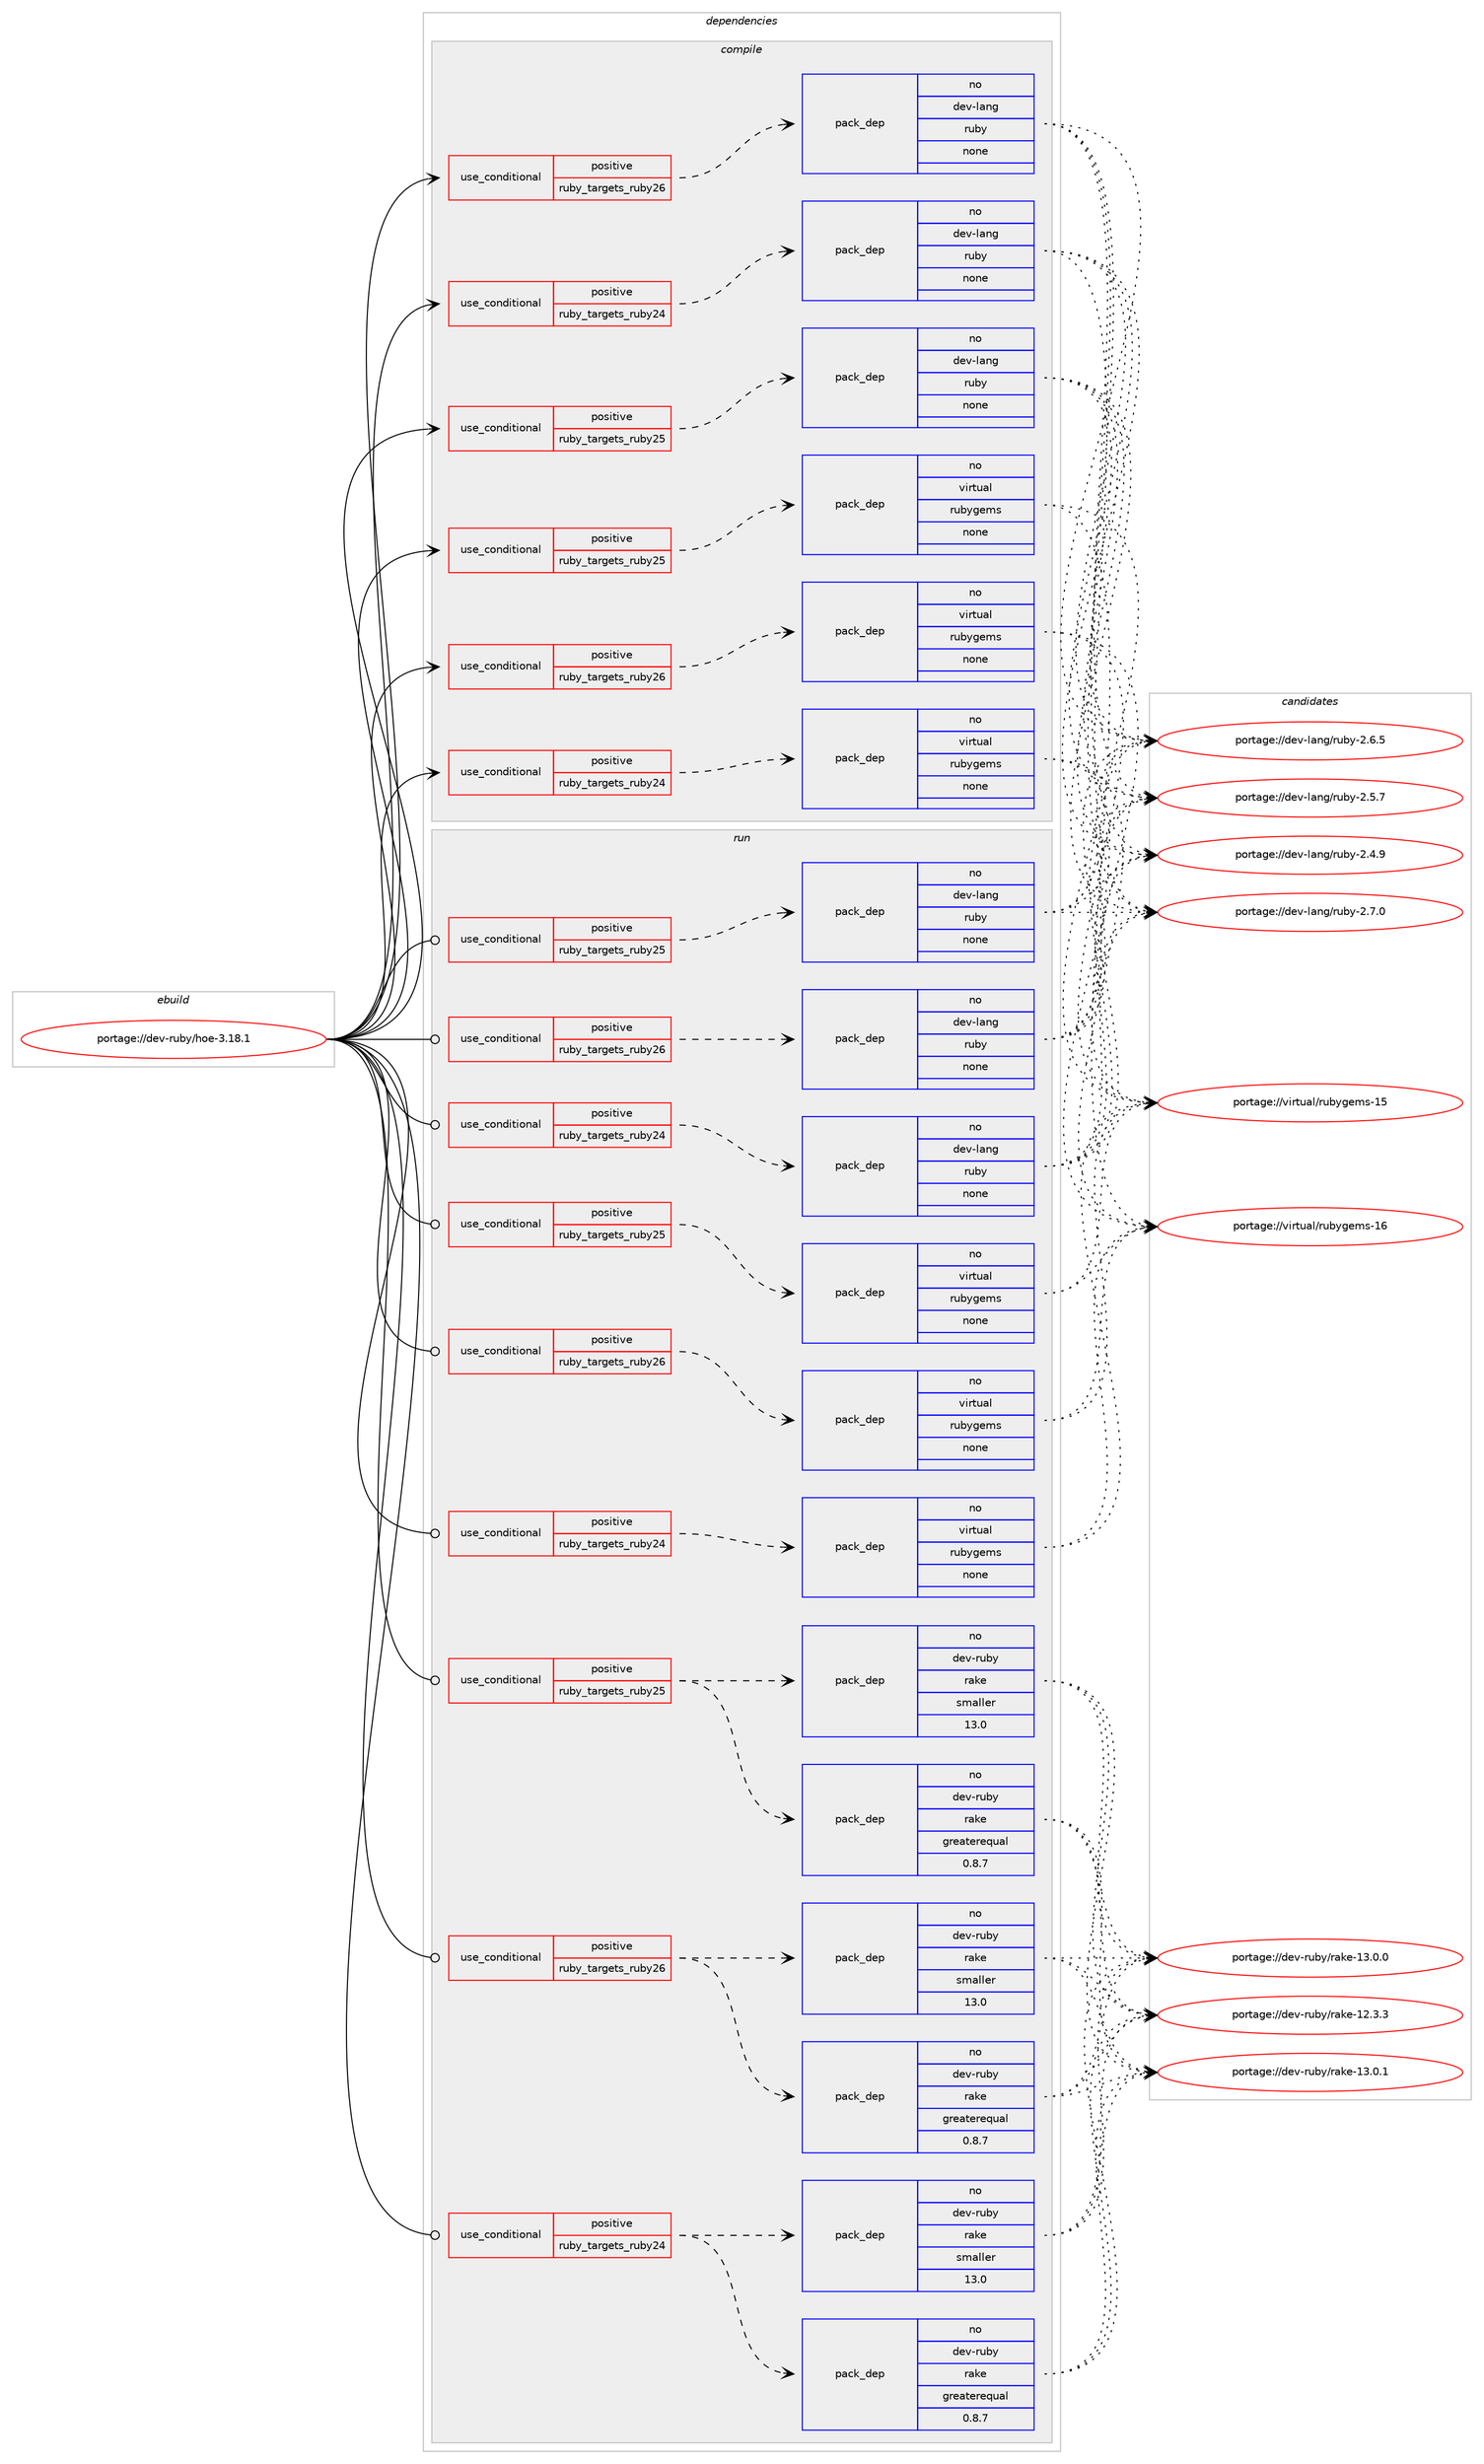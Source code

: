 digraph prolog {

# *************
# Graph options
# *************

newrank=true;
concentrate=true;
compound=true;
graph [rankdir=LR,fontname=Helvetica,fontsize=10,ranksep=1.5];#, ranksep=2.5, nodesep=0.2];
edge  [arrowhead=vee];
node  [fontname=Helvetica,fontsize=10];

# **********
# The ebuild
# **********

subgraph cluster_leftcol {
color=gray;
label=<<i>ebuild</i>>;
id [label="portage://dev-ruby/hoe-3.18.1", color=red, width=4, href="../dev-ruby/hoe-3.18.1.svg"];
}

# ****************
# The dependencies
# ****************

subgraph cluster_midcol {
color=gray;
label=<<i>dependencies</i>>;
subgraph cluster_compile {
fillcolor="#eeeeee";
style=filled;
label=<<i>compile</i>>;
subgraph cond85507 {
dependency352552 [label=<<TABLE BORDER="0" CELLBORDER="1" CELLSPACING="0" CELLPADDING="4"><TR><TD ROWSPAN="3" CELLPADDING="10">use_conditional</TD></TR><TR><TD>positive</TD></TR><TR><TD>ruby_targets_ruby24</TD></TR></TABLE>>, shape=none, color=red];
subgraph pack262232 {
dependency352553 [label=<<TABLE BORDER="0" CELLBORDER="1" CELLSPACING="0" CELLPADDING="4" WIDTH="220"><TR><TD ROWSPAN="6" CELLPADDING="30">pack_dep</TD></TR><TR><TD WIDTH="110">no</TD></TR><TR><TD>dev-lang</TD></TR><TR><TD>ruby</TD></TR><TR><TD>none</TD></TR><TR><TD></TD></TR></TABLE>>, shape=none, color=blue];
}
dependency352552:e -> dependency352553:w [weight=20,style="dashed",arrowhead="vee"];
}
id:e -> dependency352552:w [weight=20,style="solid",arrowhead="vee"];
subgraph cond85508 {
dependency352554 [label=<<TABLE BORDER="0" CELLBORDER="1" CELLSPACING="0" CELLPADDING="4"><TR><TD ROWSPAN="3" CELLPADDING="10">use_conditional</TD></TR><TR><TD>positive</TD></TR><TR><TD>ruby_targets_ruby24</TD></TR></TABLE>>, shape=none, color=red];
subgraph pack262233 {
dependency352555 [label=<<TABLE BORDER="0" CELLBORDER="1" CELLSPACING="0" CELLPADDING="4" WIDTH="220"><TR><TD ROWSPAN="6" CELLPADDING="30">pack_dep</TD></TR><TR><TD WIDTH="110">no</TD></TR><TR><TD>virtual</TD></TR><TR><TD>rubygems</TD></TR><TR><TD>none</TD></TR><TR><TD></TD></TR></TABLE>>, shape=none, color=blue];
}
dependency352554:e -> dependency352555:w [weight=20,style="dashed",arrowhead="vee"];
}
id:e -> dependency352554:w [weight=20,style="solid",arrowhead="vee"];
subgraph cond85509 {
dependency352556 [label=<<TABLE BORDER="0" CELLBORDER="1" CELLSPACING="0" CELLPADDING="4"><TR><TD ROWSPAN="3" CELLPADDING="10">use_conditional</TD></TR><TR><TD>positive</TD></TR><TR><TD>ruby_targets_ruby25</TD></TR></TABLE>>, shape=none, color=red];
subgraph pack262234 {
dependency352557 [label=<<TABLE BORDER="0" CELLBORDER="1" CELLSPACING="0" CELLPADDING="4" WIDTH="220"><TR><TD ROWSPAN="6" CELLPADDING="30">pack_dep</TD></TR><TR><TD WIDTH="110">no</TD></TR><TR><TD>dev-lang</TD></TR><TR><TD>ruby</TD></TR><TR><TD>none</TD></TR><TR><TD></TD></TR></TABLE>>, shape=none, color=blue];
}
dependency352556:e -> dependency352557:w [weight=20,style="dashed",arrowhead="vee"];
}
id:e -> dependency352556:w [weight=20,style="solid",arrowhead="vee"];
subgraph cond85510 {
dependency352558 [label=<<TABLE BORDER="0" CELLBORDER="1" CELLSPACING="0" CELLPADDING="4"><TR><TD ROWSPAN="3" CELLPADDING="10">use_conditional</TD></TR><TR><TD>positive</TD></TR><TR><TD>ruby_targets_ruby25</TD></TR></TABLE>>, shape=none, color=red];
subgraph pack262235 {
dependency352559 [label=<<TABLE BORDER="0" CELLBORDER="1" CELLSPACING="0" CELLPADDING="4" WIDTH="220"><TR><TD ROWSPAN="6" CELLPADDING="30">pack_dep</TD></TR><TR><TD WIDTH="110">no</TD></TR><TR><TD>virtual</TD></TR><TR><TD>rubygems</TD></TR><TR><TD>none</TD></TR><TR><TD></TD></TR></TABLE>>, shape=none, color=blue];
}
dependency352558:e -> dependency352559:w [weight=20,style="dashed",arrowhead="vee"];
}
id:e -> dependency352558:w [weight=20,style="solid",arrowhead="vee"];
subgraph cond85511 {
dependency352560 [label=<<TABLE BORDER="0" CELLBORDER="1" CELLSPACING="0" CELLPADDING="4"><TR><TD ROWSPAN="3" CELLPADDING="10">use_conditional</TD></TR><TR><TD>positive</TD></TR><TR><TD>ruby_targets_ruby26</TD></TR></TABLE>>, shape=none, color=red];
subgraph pack262236 {
dependency352561 [label=<<TABLE BORDER="0" CELLBORDER="1" CELLSPACING="0" CELLPADDING="4" WIDTH="220"><TR><TD ROWSPAN="6" CELLPADDING="30">pack_dep</TD></TR><TR><TD WIDTH="110">no</TD></TR><TR><TD>dev-lang</TD></TR><TR><TD>ruby</TD></TR><TR><TD>none</TD></TR><TR><TD></TD></TR></TABLE>>, shape=none, color=blue];
}
dependency352560:e -> dependency352561:w [weight=20,style="dashed",arrowhead="vee"];
}
id:e -> dependency352560:w [weight=20,style="solid",arrowhead="vee"];
subgraph cond85512 {
dependency352562 [label=<<TABLE BORDER="0" CELLBORDER="1" CELLSPACING="0" CELLPADDING="4"><TR><TD ROWSPAN="3" CELLPADDING="10">use_conditional</TD></TR><TR><TD>positive</TD></TR><TR><TD>ruby_targets_ruby26</TD></TR></TABLE>>, shape=none, color=red];
subgraph pack262237 {
dependency352563 [label=<<TABLE BORDER="0" CELLBORDER="1" CELLSPACING="0" CELLPADDING="4" WIDTH="220"><TR><TD ROWSPAN="6" CELLPADDING="30">pack_dep</TD></TR><TR><TD WIDTH="110">no</TD></TR><TR><TD>virtual</TD></TR><TR><TD>rubygems</TD></TR><TR><TD>none</TD></TR><TR><TD></TD></TR></TABLE>>, shape=none, color=blue];
}
dependency352562:e -> dependency352563:w [weight=20,style="dashed",arrowhead="vee"];
}
id:e -> dependency352562:w [weight=20,style="solid",arrowhead="vee"];
}
subgraph cluster_compileandrun {
fillcolor="#eeeeee";
style=filled;
label=<<i>compile and run</i>>;
}
subgraph cluster_run {
fillcolor="#eeeeee";
style=filled;
label=<<i>run</i>>;
subgraph cond85513 {
dependency352564 [label=<<TABLE BORDER="0" CELLBORDER="1" CELLSPACING="0" CELLPADDING="4"><TR><TD ROWSPAN="3" CELLPADDING="10">use_conditional</TD></TR><TR><TD>positive</TD></TR><TR><TD>ruby_targets_ruby24</TD></TR></TABLE>>, shape=none, color=red];
subgraph pack262238 {
dependency352565 [label=<<TABLE BORDER="0" CELLBORDER="1" CELLSPACING="0" CELLPADDING="4" WIDTH="220"><TR><TD ROWSPAN="6" CELLPADDING="30">pack_dep</TD></TR><TR><TD WIDTH="110">no</TD></TR><TR><TD>dev-lang</TD></TR><TR><TD>ruby</TD></TR><TR><TD>none</TD></TR><TR><TD></TD></TR></TABLE>>, shape=none, color=blue];
}
dependency352564:e -> dependency352565:w [weight=20,style="dashed",arrowhead="vee"];
}
id:e -> dependency352564:w [weight=20,style="solid",arrowhead="odot"];
subgraph cond85514 {
dependency352566 [label=<<TABLE BORDER="0" CELLBORDER="1" CELLSPACING="0" CELLPADDING="4"><TR><TD ROWSPAN="3" CELLPADDING="10">use_conditional</TD></TR><TR><TD>positive</TD></TR><TR><TD>ruby_targets_ruby24</TD></TR></TABLE>>, shape=none, color=red];
subgraph pack262239 {
dependency352567 [label=<<TABLE BORDER="0" CELLBORDER="1" CELLSPACING="0" CELLPADDING="4" WIDTH="220"><TR><TD ROWSPAN="6" CELLPADDING="30">pack_dep</TD></TR><TR><TD WIDTH="110">no</TD></TR><TR><TD>dev-ruby</TD></TR><TR><TD>rake</TD></TR><TR><TD>greaterequal</TD></TR><TR><TD>0.8.7</TD></TR></TABLE>>, shape=none, color=blue];
}
dependency352566:e -> dependency352567:w [weight=20,style="dashed",arrowhead="vee"];
subgraph pack262240 {
dependency352568 [label=<<TABLE BORDER="0" CELLBORDER="1" CELLSPACING="0" CELLPADDING="4" WIDTH="220"><TR><TD ROWSPAN="6" CELLPADDING="30">pack_dep</TD></TR><TR><TD WIDTH="110">no</TD></TR><TR><TD>dev-ruby</TD></TR><TR><TD>rake</TD></TR><TR><TD>smaller</TD></TR><TR><TD>13.0</TD></TR></TABLE>>, shape=none, color=blue];
}
dependency352566:e -> dependency352568:w [weight=20,style="dashed",arrowhead="vee"];
}
id:e -> dependency352566:w [weight=20,style="solid",arrowhead="odot"];
subgraph cond85515 {
dependency352569 [label=<<TABLE BORDER="0" CELLBORDER="1" CELLSPACING="0" CELLPADDING="4"><TR><TD ROWSPAN="3" CELLPADDING="10">use_conditional</TD></TR><TR><TD>positive</TD></TR><TR><TD>ruby_targets_ruby24</TD></TR></TABLE>>, shape=none, color=red];
subgraph pack262241 {
dependency352570 [label=<<TABLE BORDER="0" CELLBORDER="1" CELLSPACING="0" CELLPADDING="4" WIDTH="220"><TR><TD ROWSPAN="6" CELLPADDING="30">pack_dep</TD></TR><TR><TD WIDTH="110">no</TD></TR><TR><TD>virtual</TD></TR><TR><TD>rubygems</TD></TR><TR><TD>none</TD></TR><TR><TD></TD></TR></TABLE>>, shape=none, color=blue];
}
dependency352569:e -> dependency352570:w [weight=20,style="dashed",arrowhead="vee"];
}
id:e -> dependency352569:w [weight=20,style="solid",arrowhead="odot"];
subgraph cond85516 {
dependency352571 [label=<<TABLE BORDER="0" CELLBORDER="1" CELLSPACING="0" CELLPADDING="4"><TR><TD ROWSPAN="3" CELLPADDING="10">use_conditional</TD></TR><TR><TD>positive</TD></TR><TR><TD>ruby_targets_ruby25</TD></TR></TABLE>>, shape=none, color=red];
subgraph pack262242 {
dependency352572 [label=<<TABLE BORDER="0" CELLBORDER="1" CELLSPACING="0" CELLPADDING="4" WIDTH="220"><TR><TD ROWSPAN="6" CELLPADDING="30">pack_dep</TD></TR><TR><TD WIDTH="110">no</TD></TR><TR><TD>dev-lang</TD></TR><TR><TD>ruby</TD></TR><TR><TD>none</TD></TR><TR><TD></TD></TR></TABLE>>, shape=none, color=blue];
}
dependency352571:e -> dependency352572:w [weight=20,style="dashed",arrowhead="vee"];
}
id:e -> dependency352571:w [weight=20,style="solid",arrowhead="odot"];
subgraph cond85517 {
dependency352573 [label=<<TABLE BORDER="0" CELLBORDER="1" CELLSPACING="0" CELLPADDING="4"><TR><TD ROWSPAN="3" CELLPADDING="10">use_conditional</TD></TR><TR><TD>positive</TD></TR><TR><TD>ruby_targets_ruby25</TD></TR></TABLE>>, shape=none, color=red];
subgraph pack262243 {
dependency352574 [label=<<TABLE BORDER="0" CELLBORDER="1" CELLSPACING="0" CELLPADDING="4" WIDTH="220"><TR><TD ROWSPAN="6" CELLPADDING="30">pack_dep</TD></TR><TR><TD WIDTH="110">no</TD></TR><TR><TD>dev-ruby</TD></TR><TR><TD>rake</TD></TR><TR><TD>greaterequal</TD></TR><TR><TD>0.8.7</TD></TR></TABLE>>, shape=none, color=blue];
}
dependency352573:e -> dependency352574:w [weight=20,style="dashed",arrowhead="vee"];
subgraph pack262244 {
dependency352575 [label=<<TABLE BORDER="0" CELLBORDER="1" CELLSPACING="0" CELLPADDING="4" WIDTH="220"><TR><TD ROWSPAN="6" CELLPADDING="30">pack_dep</TD></TR><TR><TD WIDTH="110">no</TD></TR><TR><TD>dev-ruby</TD></TR><TR><TD>rake</TD></TR><TR><TD>smaller</TD></TR><TR><TD>13.0</TD></TR></TABLE>>, shape=none, color=blue];
}
dependency352573:e -> dependency352575:w [weight=20,style="dashed",arrowhead="vee"];
}
id:e -> dependency352573:w [weight=20,style="solid",arrowhead="odot"];
subgraph cond85518 {
dependency352576 [label=<<TABLE BORDER="0" CELLBORDER="1" CELLSPACING="0" CELLPADDING="4"><TR><TD ROWSPAN="3" CELLPADDING="10">use_conditional</TD></TR><TR><TD>positive</TD></TR><TR><TD>ruby_targets_ruby25</TD></TR></TABLE>>, shape=none, color=red];
subgraph pack262245 {
dependency352577 [label=<<TABLE BORDER="0" CELLBORDER="1" CELLSPACING="0" CELLPADDING="4" WIDTH="220"><TR><TD ROWSPAN="6" CELLPADDING="30">pack_dep</TD></TR><TR><TD WIDTH="110">no</TD></TR><TR><TD>virtual</TD></TR><TR><TD>rubygems</TD></TR><TR><TD>none</TD></TR><TR><TD></TD></TR></TABLE>>, shape=none, color=blue];
}
dependency352576:e -> dependency352577:w [weight=20,style="dashed",arrowhead="vee"];
}
id:e -> dependency352576:w [weight=20,style="solid",arrowhead="odot"];
subgraph cond85519 {
dependency352578 [label=<<TABLE BORDER="0" CELLBORDER="1" CELLSPACING="0" CELLPADDING="4"><TR><TD ROWSPAN="3" CELLPADDING="10">use_conditional</TD></TR><TR><TD>positive</TD></TR><TR><TD>ruby_targets_ruby26</TD></TR></TABLE>>, shape=none, color=red];
subgraph pack262246 {
dependency352579 [label=<<TABLE BORDER="0" CELLBORDER="1" CELLSPACING="0" CELLPADDING="4" WIDTH="220"><TR><TD ROWSPAN="6" CELLPADDING="30">pack_dep</TD></TR><TR><TD WIDTH="110">no</TD></TR><TR><TD>dev-lang</TD></TR><TR><TD>ruby</TD></TR><TR><TD>none</TD></TR><TR><TD></TD></TR></TABLE>>, shape=none, color=blue];
}
dependency352578:e -> dependency352579:w [weight=20,style="dashed",arrowhead="vee"];
}
id:e -> dependency352578:w [weight=20,style="solid",arrowhead="odot"];
subgraph cond85520 {
dependency352580 [label=<<TABLE BORDER="0" CELLBORDER="1" CELLSPACING="0" CELLPADDING="4"><TR><TD ROWSPAN="3" CELLPADDING="10">use_conditional</TD></TR><TR><TD>positive</TD></TR><TR><TD>ruby_targets_ruby26</TD></TR></TABLE>>, shape=none, color=red];
subgraph pack262247 {
dependency352581 [label=<<TABLE BORDER="0" CELLBORDER="1" CELLSPACING="0" CELLPADDING="4" WIDTH="220"><TR><TD ROWSPAN="6" CELLPADDING="30">pack_dep</TD></TR><TR><TD WIDTH="110">no</TD></TR><TR><TD>dev-ruby</TD></TR><TR><TD>rake</TD></TR><TR><TD>greaterequal</TD></TR><TR><TD>0.8.7</TD></TR></TABLE>>, shape=none, color=blue];
}
dependency352580:e -> dependency352581:w [weight=20,style="dashed",arrowhead="vee"];
subgraph pack262248 {
dependency352582 [label=<<TABLE BORDER="0" CELLBORDER="1" CELLSPACING="0" CELLPADDING="4" WIDTH="220"><TR><TD ROWSPAN="6" CELLPADDING="30">pack_dep</TD></TR><TR><TD WIDTH="110">no</TD></TR><TR><TD>dev-ruby</TD></TR><TR><TD>rake</TD></TR><TR><TD>smaller</TD></TR><TR><TD>13.0</TD></TR></TABLE>>, shape=none, color=blue];
}
dependency352580:e -> dependency352582:w [weight=20,style="dashed",arrowhead="vee"];
}
id:e -> dependency352580:w [weight=20,style="solid",arrowhead="odot"];
subgraph cond85521 {
dependency352583 [label=<<TABLE BORDER="0" CELLBORDER="1" CELLSPACING="0" CELLPADDING="4"><TR><TD ROWSPAN="3" CELLPADDING="10">use_conditional</TD></TR><TR><TD>positive</TD></TR><TR><TD>ruby_targets_ruby26</TD></TR></TABLE>>, shape=none, color=red];
subgraph pack262249 {
dependency352584 [label=<<TABLE BORDER="0" CELLBORDER="1" CELLSPACING="0" CELLPADDING="4" WIDTH="220"><TR><TD ROWSPAN="6" CELLPADDING="30">pack_dep</TD></TR><TR><TD WIDTH="110">no</TD></TR><TR><TD>virtual</TD></TR><TR><TD>rubygems</TD></TR><TR><TD>none</TD></TR><TR><TD></TD></TR></TABLE>>, shape=none, color=blue];
}
dependency352583:e -> dependency352584:w [weight=20,style="dashed",arrowhead="vee"];
}
id:e -> dependency352583:w [weight=20,style="solid",arrowhead="odot"];
}
}

# **************
# The candidates
# **************

subgraph cluster_choices {
rank=same;
color=gray;
label=<<i>candidates</i>>;

subgraph choice262232 {
color=black;
nodesep=1;
choice10010111845108971101034711411798121455046554648 [label="portage://dev-lang/ruby-2.7.0", color=red, width=4,href="../dev-lang/ruby-2.7.0.svg"];
choice10010111845108971101034711411798121455046544653 [label="portage://dev-lang/ruby-2.6.5", color=red, width=4,href="../dev-lang/ruby-2.6.5.svg"];
choice10010111845108971101034711411798121455046534655 [label="portage://dev-lang/ruby-2.5.7", color=red, width=4,href="../dev-lang/ruby-2.5.7.svg"];
choice10010111845108971101034711411798121455046524657 [label="portage://dev-lang/ruby-2.4.9", color=red, width=4,href="../dev-lang/ruby-2.4.9.svg"];
dependency352553:e -> choice10010111845108971101034711411798121455046554648:w [style=dotted,weight="100"];
dependency352553:e -> choice10010111845108971101034711411798121455046544653:w [style=dotted,weight="100"];
dependency352553:e -> choice10010111845108971101034711411798121455046534655:w [style=dotted,weight="100"];
dependency352553:e -> choice10010111845108971101034711411798121455046524657:w [style=dotted,weight="100"];
}
subgraph choice262233 {
color=black;
nodesep=1;
choice118105114116117971084711411798121103101109115454954 [label="portage://virtual/rubygems-16", color=red, width=4,href="../virtual/rubygems-16.svg"];
choice118105114116117971084711411798121103101109115454953 [label="portage://virtual/rubygems-15", color=red, width=4,href="../virtual/rubygems-15.svg"];
dependency352555:e -> choice118105114116117971084711411798121103101109115454954:w [style=dotted,weight="100"];
dependency352555:e -> choice118105114116117971084711411798121103101109115454953:w [style=dotted,weight="100"];
}
subgraph choice262234 {
color=black;
nodesep=1;
choice10010111845108971101034711411798121455046554648 [label="portage://dev-lang/ruby-2.7.0", color=red, width=4,href="../dev-lang/ruby-2.7.0.svg"];
choice10010111845108971101034711411798121455046544653 [label="portage://dev-lang/ruby-2.6.5", color=red, width=4,href="../dev-lang/ruby-2.6.5.svg"];
choice10010111845108971101034711411798121455046534655 [label="portage://dev-lang/ruby-2.5.7", color=red, width=4,href="../dev-lang/ruby-2.5.7.svg"];
choice10010111845108971101034711411798121455046524657 [label="portage://dev-lang/ruby-2.4.9", color=red, width=4,href="../dev-lang/ruby-2.4.9.svg"];
dependency352557:e -> choice10010111845108971101034711411798121455046554648:w [style=dotted,weight="100"];
dependency352557:e -> choice10010111845108971101034711411798121455046544653:w [style=dotted,weight="100"];
dependency352557:e -> choice10010111845108971101034711411798121455046534655:w [style=dotted,weight="100"];
dependency352557:e -> choice10010111845108971101034711411798121455046524657:w [style=dotted,weight="100"];
}
subgraph choice262235 {
color=black;
nodesep=1;
choice118105114116117971084711411798121103101109115454954 [label="portage://virtual/rubygems-16", color=red, width=4,href="../virtual/rubygems-16.svg"];
choice118105114116117971084711411798121103101109115454953 [label="portage://virtual/rubygems-15", color=red, width=4,href="../virtual/rubygems-15.svg"];
dependency352559:e -> choice118105114116117971084711411798121103101109115454954:w [style=dotted,weight="100"];
dependency352559:e -> choice118105114116117971084711411798121103101109115454953:w [style=dotted,weight="100"];
}
subgraph choice262236 {
color=black;
nodesep=1;
choice10010111845108971101034711411798121455046554648 [label="portage://dev-lang/ruby-2.7.0", color=red, width=4,href="../dev-lang/ruby-2.7.0.svg"];
choice10010111845108971101034711411798121455046544653 [label="portage://dev-lang/ruby-2.6.5", color=red, width=4,href="../dev-lang/ruby-2.6.5.svg"];
choice10010111845108971101034711411798121455046534655 [label="portage://dev-lang/ruby-2.5.7", color=red, width=4,href="../dev-lang/ruby-2.5.7.svg"];
choice10010111845108971101034711411798121455046524657 [label="portage://dev-lang/ruby-2.4.9", color=red, width=4,href="../dev-lang/ruby-2.4.9.svg"];
dependency352561:e -> choice10010111845108971101034711411798121455046554648:w [style=dotted,weight="100"];
dependency352561:e -> choice10010111845108971101034711411798121455046544653:w [style=dotted,weight="100"];
dependency352561:e -> choice10010111845108971101034711411798121455046534655:w [style=dotted,weight="100"];
dependency352561:e -> choice10010111845108971101034711411798121455046524657:w [style=dotted,weight="100"];
}
subgraph choice262237 {
color=black;
nodesep=1;
choice118105114116117971084711411798121103101109115454954 [label="portage://virtual/rubygems-16", color=red, width=4,href="../virtual/rubygems-16.svg"];
choice118105114116117971084711411798121103101109115454953 [label="portage://virtual/rubygems-15", color=red, width=4,href="../virtual/rubygems-15.svg"];
dependency352563:e -> choice118105114116117971084711411798121103101109115454954:w [style=dotted,weight="100"];
dependency352563:e -> choice118105114116117971084711411798121103101109115454953:w [style=dotted,weight="100"];
}
subgraph choice262238 {
color=black;
nodesep=1;
choice10010111845108971101034711411798121455046554648 [label="portage://dev-lang/ruby-2.7.0", color=red, width=4,href="../dev-lang/ruby-2.7.0.svg"];
choice10010111845108971101034711411798121455046544653 [label="portage://dev-lang/ruby-2.6.5", color=red, width=4,href="../dev-lang/ruby-2.6.5.svg"];
choice10010111845108971101034711411798121455046534655 [label="portage://dev-lang/ruby-2.5.7", color=red, width=4,href="../dev-lang/ruby-2.5.7.svg"];
choice10010111845108971101034711411798121455046524657 [label="portage://dev-lang/ruby-2.4.9", color=red, width=4,href="../dev-lang/ruby-2.4.9.svg"];
dependency352565:e -> choice10010111845108971101034711411798121455046554648:w [style=dotted,weight="100"];
dependency352565:e -> choice10010111845108971101034711411798121455046544653:w [style=dotted,weight="100"];
dependency352565:e -> choice10010111845108971101034711411798121455046534655:w [style=dotted,weight="100"];
dependency352565:e -> choice10010111845108971101034711411798121455046524657:w [style=dotted,weight="100"];
}
subgraph choice262239 {
color=black;
nodesep=1;
choice1001011184511411798121471149710710145495146484649 [label="portage://dev-ruby/rake-13.0.1", color=red, width=4,href="../dev-ruby/rake-13.0.1.svg"];
choice1001011184511411798121471149710710145495146484648 [label="portage://dev-ruby/rake-13.0.0", color=red, width=4,href="../dev-ruby/rake-13.0.0.svg"];
choice1001011184511411798121471149710710145495046514651 [label="portage://dev-ruby/rake-12.3.3", color=red, width=4,href="../dev-ruby/rake-12.3.3.svg"];
dependency352567:e -> choice1001011184511411798121471149710710145495146484649:w [style=dotted,weight="100"];
dependency352567:e -> choice1001011184511411798121471149710710145495146484648:w [style=dotted,weight="100"];
dependency352567:e -> choice1001011184511411798121471149710710145495046514651:w [style=dotted,weight="100"];
}
subgraph choice262240 {
color=black;
nodesep=1;
choice1001011184511411798121471149710710145495146484649 [label="portage://dev-ruby/rake-13.0.1", color=red, width=4,href="../dev-ruby/rake-13.0.1.svg"];
choice1001011184511411798121471149710710145495146484648 [label="portage://dev-ruby/rake-13.0.0", color=red, width=4,href="../dev-ruby/rake-13.0.0.svg"];
choice1001011184511411798121471149710710145495046514651 [label="portage://dev-ruby/rake-12.3.3", color=red, width=4,href="../dev-ruby/rake-12.3.3.svg"];
dependency352568:e -> choice1001011184511411798121471149710710145495146484649:w [style=dotted,weight="100"];
dependency352568:e -> choice1001011184511411798121471149710710145495146484648:w [style=dotted,weight="100"];
dependency352568:e -> choice1001011184511411798121471149710710145495046514651:w [style=dotted,weight="100"];
}
subgraph choice262241 {
color=black;
nodesep=1;
choice118105114116117971084711411798121103101109115454954 [label="portage://virtual/rubygems-16", color=red, width=4,href="../virtual/rubygems-16.svg"];
choice118105114116117971084711411798121103101109115454953 [label="portage://virtual/rubygems-15", color=red, width=4,href="../virtual/rubygems-15.svg"];
dependency352570:e -> choice118105114116117971084711411798121103101109115454954:w [style=dotted,weight="100"];
dependency352570:e -> choice118105114116117971084711411798121103101109115454953:w [style=dotted,weight="100"];
}
subgraph choice262242 {
color=black;
nodesep=1;
choice10010111845108971101034711411798121455046554648 [label="portage://dev-lang/ruby-2.7.0", color=red, width=4,href="../dev-lang/ruby-2.7.0.svg"];
choice10010111845108971101034711411798121455046544653 [label="portage://dev-lang/ruby-2.6.5", color=red, width=4,href="../dev-lang/ruby-2.6.5.svg"];
choice10010111845108971101034711411798121455046534655 [label="portage://dev-lang/ruby-2.5.7", color=red, width=4,href="../dev-lang/ruby-2.5.7.svg"];
choice10010111845108971101034711411798121455046524657 [label="portage://dev-lang/ruby-2.4.9", color=red, width=4,href="../dev-lang/ruby-2.4.9.svg"];
dependency352572:e -> choice10010111845108971101034711411798121455046554648:w [style=dotted,weight="100"];
dependency352572:e -> choice10010111845108971101034711411798121455046544653:w [style=dotted,weight="100"];
dependency352572:e -> choice10010111845108971101034711411798121455046534655:w [style=dotted,weight="100"];
dependency352572:e -> choice10010111845108971101034711411798121455046524657:w [style=dotted,weight="100"];
}
subgraph choice262243 {
color=black;
nodesep=1;
choice1001011184511411798121471149710710145495146484649 [label="portage://dev-ruby/rake-13.0.1", color=red, width=4,href="../dev-ruby/rake-13.0.1.svg"];
choice1001011184511411798121471149710710145495146484648 [label="portage://dev-ruby/rake-13.0.0", color=red, width=4,href="../dev-ruby/rake-13.0.0.svg"];
choice1001011184511411798121471149710710145495046514651 [label="portage://dev-ruby/rake-12.3.3", color=red, width=4,href="../dev-ruby/rake-12.3.3.svg"];
dependency352574:e -> choice1001011184511411798121471149710710145495146484649:w [style=dotted,weight="100"];
dependency352574:e -> choice1001011184511411798121471149710710145495146484648:w [style=dotted,weight="100"];
dependency352574:e -> choice1001011184511411798121471149710710145495046514651:w [style=dotted,weight="100"];
}
subgraph choice262244 {
color=black;
nodesep=1;
choice1001011184511411798121471149710710145495146484649 [label="portage://dev-ruby/rake-13.0.1", color=red, width=4,href="../dev-ruby/rake-13.0.1.svg"];
choice1001011184511411798121471149710710145495146484648 [label="portage://dev-ruby/rake-13.0.0", color=red, width=4,href="../dev-ruby/rake-13.0.0.svg"];
choice1001011184511411798121471149710710145495046514651 [label="portage://dev-ruby/rake-12.3.3", color=red, width=4,href="../dev-ruby/rake-12.3.3.svg"];
dependency352575:e -> choice1001011184511411798121471149710710145495146484649:w [style=dotted,weight="100"];
dependency352575:e -> choice1001011184511411798121471149710710145495146484648:w [style=dotted,weight="100"];
dependency352575:e -> choice1001011184511411798121471149710710145495046514651:w [style=dotted,weight="100"];
}
subgraph choice262245 {
color=black;
nodesep=1;
choice118105114116117971084711411798121103101109115454954 [label="portage://virtual/rubygems-16", color=red, width=4,href="../virtual/rubygems-16.svg"];
choice118105114116117971084711411798121103101109115454953 [label="portage://virtual/rubygems-15", color=red, width=4,href="../virtual/rubygems-15.svg"];
dependency352577:e -> choice118105114116117971084711411798121103101109115454954:w [style=dotted,weight="100"];
dependency352577:e -> choice118105114116117971084711411798121103101109115454953:w [style=dotted,weight="100"];
}
subgraph choice262246 {
color=black;
nodesep=1;
choice10010111845108971101034711411798121455046554648 [label="portage://dev-lang/ruby-2.7.0", color=red, width=4,href="../dev-lang/ruby-2.7.0.svg"];
choice10010111845108971101034711411798121455046544653 [label="portage://dev-lang/ruby-2.6.5", color=red, width=4,href="../dev-lang/ruby-2.6.5.svg"];
choice10010111845108971101034711411798121455046534655 [label="portage://dev-lang/ruby-2.5.7", color=red, width=4,href="../dev-lang/ruby-2.5.7.svg"];
choice10010111845108971101034711411798121455046524657 [label="portage://dev-lang/ruby-2.4.9", color=red, width=4,href="../dev-lang/ruby-2.4.9.svg"];
dependency352579:e -> choice10010111845108971101034711411798121455046554648:w [style=dotted,weight="100"];
dependency352579:e -> choice10010111845108971101034711411798121455046544653:w [style=dotted,weight="100"];
dependency352579:e -> choice10010111845108971101034711411798121455046534655:w [style=dotted,weight="100"];
dependency352579:e -> choice10010111845108971101034711411798121455046524657:w [style=dotted,weight="100"];
}
subgraph choice262247 {
color=black;
nodesep=1;
choice1001011184511411798121471149710710145495146484649 [label="portage://dev-ruby/rake-13.0.1", color=red, width=4,href="../dev-ruby/rake-13.0.1.svg"];
choice1001011184511411798121471149710710145495146484648 [label="portage://dev-ruby/rake-13.0.0", color=red, width=4,href="../dev-ruby/rake-13.0.0.svg"];
choice1001011184511411798121471149710710145495046514651 [label="portage://dev-ruby/rake-12.3.3", color=red, width=4,href="../dev-ruby/rake-12.3.3.svg"];
dependency352581:e -> choice1001011184511411798121471149710710145495146484649:w [style=dotted,weight="100"];
dependency352581:e -> choice1001011184511411798121471149710710145495146484648:w [style=dotted,weight="100"];
dependency352581:e -> choice1001011184511411798121471149710710145495046514651:w [style=dotted,weight="100"];
}
subgraph choice262248 {
color=black;
nodesep=1;
choice1001011184511411798121471149710710145495146484649 [label="portage://dev-ruby/rake-13.0.1", color=red, width=4,href="../dev-ruby/rake-13.0.1.svg"];
choice1001011184511411798121471149710710145495146484648 [label="portage://dev-ruby/rake-13.0.0", color=red, width=4,href="../dev-ruby/rake-13.0.0.svg"];
choice1001011184511411798121471149710710145495046514651 [label="portage://dev-ruby/rake-12.3.3", color=red, width=4,href="../dev-ruby/rake-12.3.3.svg"];
dependency352582:e -> choice1001011184511411798121471149710710145495146484649:w [style=dotted,weight="100"];
dependency352582:e -> choice1001011184511411798121471149710710145495146484648:w [style=dotted,weight="100"];
dependency352582:e -> choice1001011184511411798121471149710710145495046514651:w [style=dotted,weight="100"];
}
subgraph choice262249 {
color=black;
nodesep=1;
choice118105114116117971084711411798121103101109115454954 [label="portage://virtual/rubygems-16", color=red, width=4,href="../virtual/rubygems-16.svg"];
choice118105114116117971084711411798121103101109115454953 [label="portage://virtual/rubygems-15", color=red, width=4,href="../virtual/rubygems-15.svg"];
dependency352584:e -> choice118105114116117971084711411798121103101109115454954:w [style=dotted,weight="100"];
dependency352584:e -> choice118105114116117971084711411798121103101109115454953:w [style=dotted,weight="100"];
}
}

}
